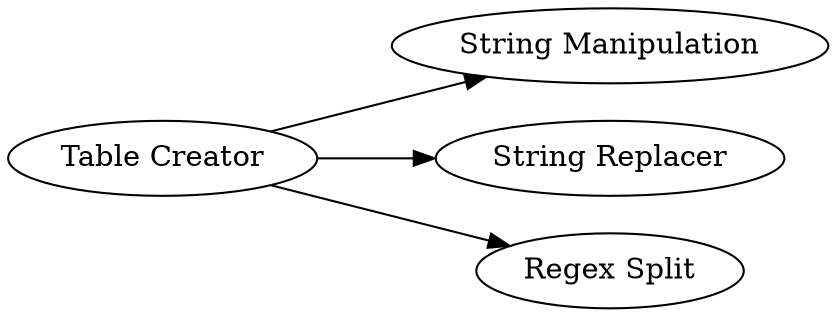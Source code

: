 digraph {
	1 -> 4
	1 -> 3
	1 -> 2
	1 [label="Table Creator"]
	4 [label="String Manipulation"]
	3 [label="String Replacer"]
	2 [label="Regex Split"]
	rankdir=LR
}
